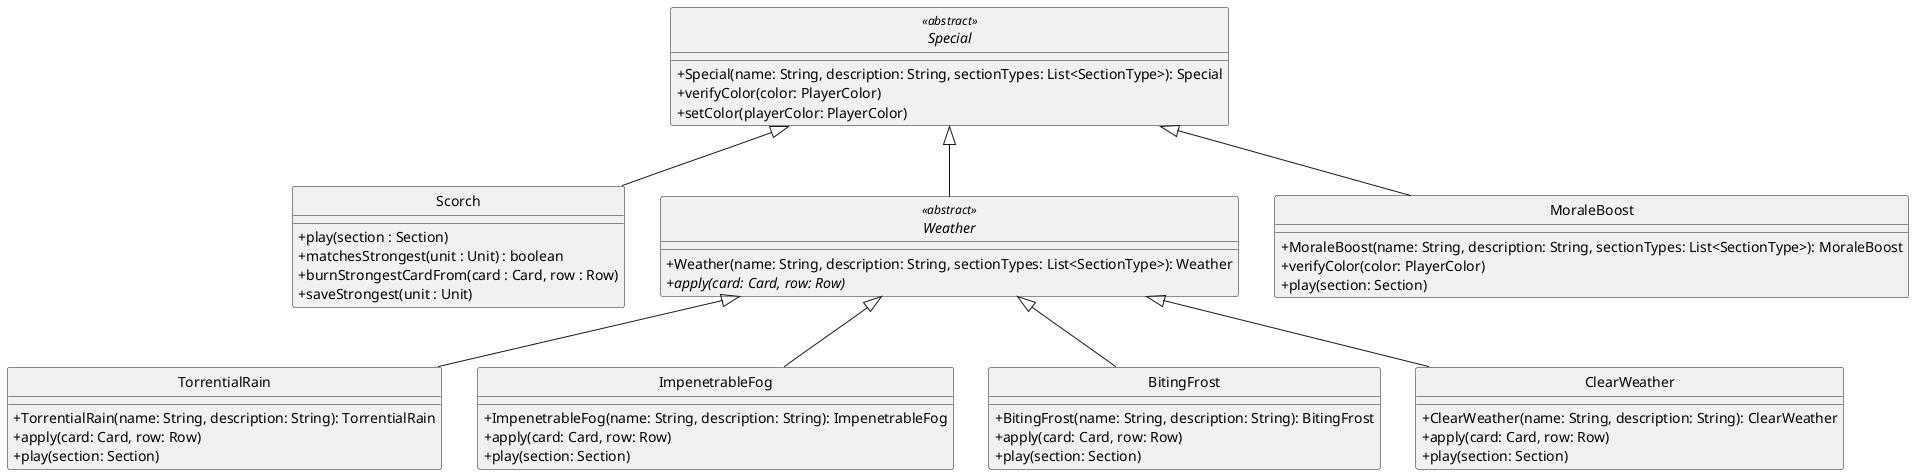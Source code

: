 @startuml

skinparam monochrome true
hide circle
skinparam classAttributeIconSize 0

abstract class Special <<abstract>> {
  +Special(name: String, description: String, sectionTypes: List<SectionType>): Special
  +verifyColor(color: PlayerColor)
  +setColor(playerColor: PlayerColor)
}

class Scorch {
  +play(section : Section)
  +matchesStrongest(unit : Unit) : boolean
  +burnStrongestCardFrom(card : Card, row : Row)
  +saveStrongest(unit : Unit)
}

abstract class Weather <<abstract>> {
  +Weather(name: String, description: String, sectionTypes: List<SectionType>): Weather
  +{abstract}apply(card: Card, row: Row)
}

class TorrentialRain {
  +TorrentialRain(name: String, description: String): TorrentialRain
  +apply(card: Card, row: Row)
  +play(section: Section)
}

class ImpenetrableFog {
  +ImpenetrableFog(name: String, description: String): ImpenetrableFog
  +apply(card: Card, row: Row)
  +play(section: Section)
}

class BitingFrost {
  +BitingFrost(name: String, description: String): BitingFrost
  +apply(card: Card, row: Row)
  +play(section: Section)
}

class ClearWeather {
  +ClearWeather(name: String, description: String): ClearWeather
  +apply(card: Card, row: Row)
  +play(section: Section)
}

class MoraleBoost {
  +MoraleBoost(name: String, description: String, sectionTypes: List<SectionType>): MoraleBoost
  +verifyColor(color: PlayerColor)
  +play(section: Section)
}

Special <|-- Scorch
Special <|-- MoraleBoost
Special <|-- Weather

Weather <|-- ClearWeather
Weather <|-- ImpenetrableFog
Weather <|-- TorrentialRain
Weather <|-- BitingFrost

@enduml